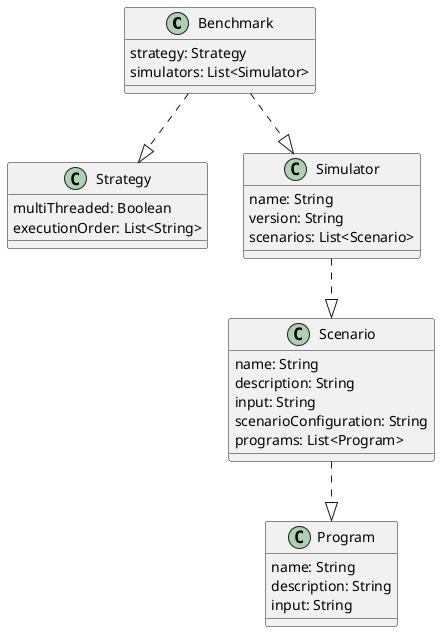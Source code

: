@startuml

class Benchmark {
strategy: Strategy
simulators: List<Simulator>
}

class Strategy {
multiThreaded: Boolean
executionOrder: List<String>
}

class Simulator {
name: String
version: String
scenarios: List<Scenario>
}

class Scenario {
name: String
description: String
input: String
scenarioConfiguration: String
programs: List<Program>
}

class Program {
name: String
description: String
input: String
}

Benchmark ..|> Strategy
Benchmark ..|> Simulator
Simulator ..|> Scenario
Scenario ..|> Program

@enduml